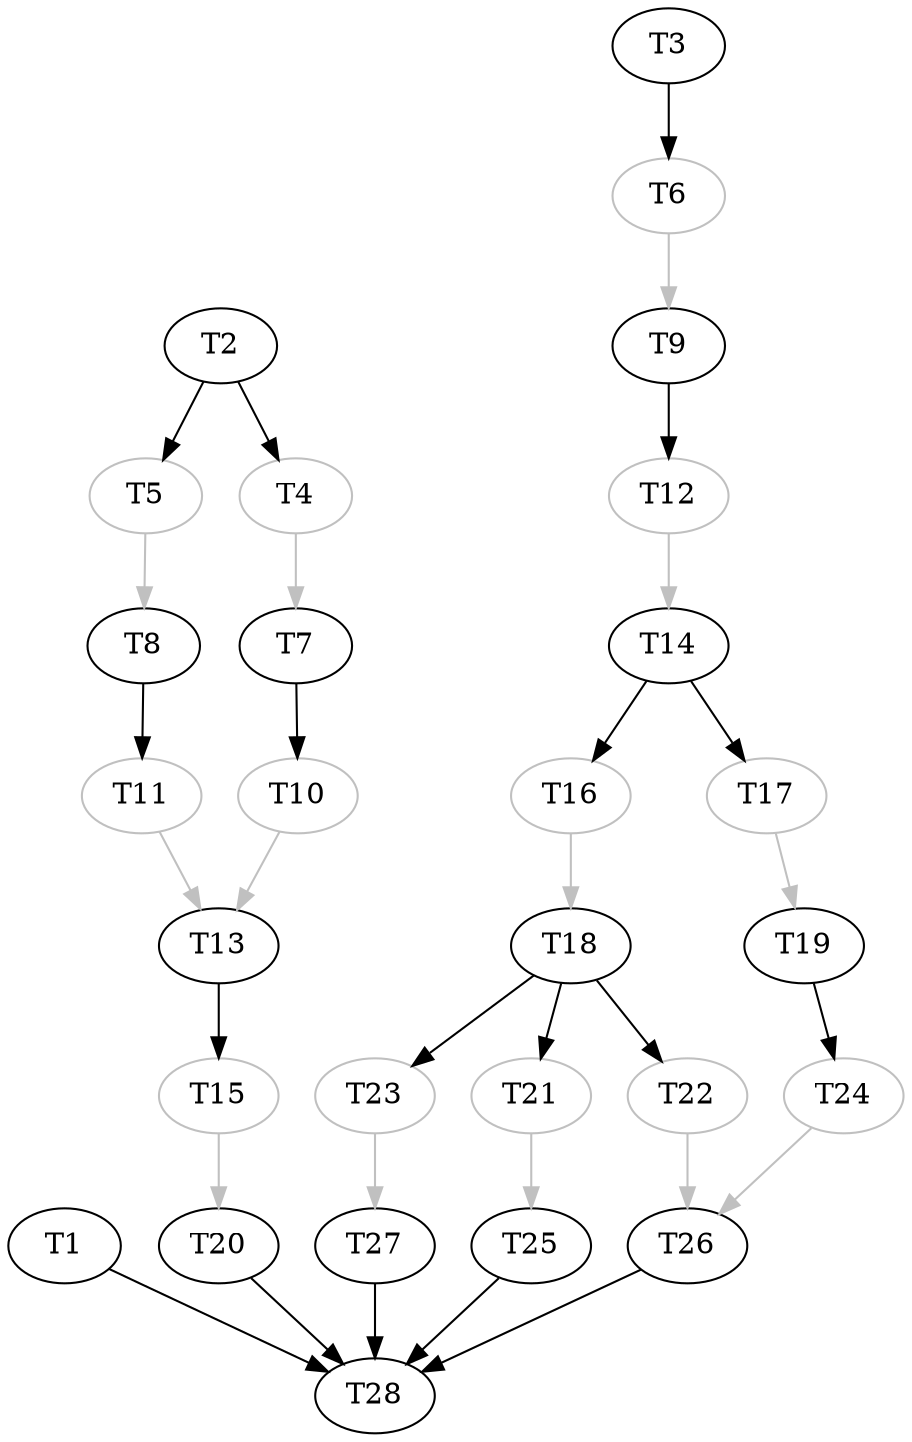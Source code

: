 digraph DAG_Schedule {
  T1 [size="4", overhead="0.04", color="black"]
  T1 -> T28 [size="4", color="black"]
  T2 [size="17", overhead="0.12", color="black"]
  T2 -> T4 [size="17", color="black"]
  T2 -> T5 [size="17", color="black"]
  T3 [size="16", overhead="0.2", color="black"]
  T3 -> T6 [size="16", color="black"]
  T4 [size="1", overhead="0.0", color="grey"]
  T4 -> T7 [size="1", color="grey"]
  T5 [size="1", overhead="0.0", color="grey"]
  T5 -> T8 [size="1", color="grey"]
  T6 [size="1", overhead="0.0", color="grey"]
  T6 -> T9 [size="1", color="grey"]
  T7 [size="3", overhead="0.14", color="black"]
  T7 -> T10 [size="3", color="black"]
  T8 [size="40", overhead="0.09", color="black"]
  T8 -> T11 [size="40", color="black"]
  T9 [size="29", overhead="0.02", color="black"]
  T9 -> T12 [size="29", color="black"]
  T10 [size="1", overhead="0.0", color="grey"]
  T10 -> T13 [size="1", color="grey"]
  T11 [size="1", overhead="0.0", color="grey"]
  T11 -> T13 [size="1", color="grey"]
  T12 [size="1", overhead="0.0", color="grey"]
  T12 -> T14 [size="1", color="grey"]
  T13 [size="550", overhead="0.12", color="black"]
  T13 -> T15 [size="550", color="black"]
  T14 [size="68", overhead="0.08", color="black"]
  T14 -> T16 [size="68", color="black"]
  T14 -> T17 [size="68", color="black"]
  T15 [size="1", overhead="0.0", color="grey"]
  T15 -> T20 [size="1", color="grey"]
  T16 [size="1", overhead="0.0", color="grey"]
  T16 -> T18 [size="1", color="grey"]
  T17 [size="1", overhead="0.0", color="grey"]
  T17 -> T19 [size="1", color="grey"]
  T18 [size="7", overhead="0.17", color="black"]
  T18 -> T21 [size="7", color="black"]
  T18 -> T22 [size="7", color="black"]
  T18 -> T23 [size="7", color="black"]
  T19 [size="2", overhead="0.17", color="black"]
  T19 -> T24 [size="2", color="black"]
  T20 [size="3", overhead="0.03", color="black"]
  T20 -> T28 [size="3", color="black"]
  T21 [size="1", overhead="0.0", color="grey"]
  T21 -> T25 [size="1", color="grey"]
  T22 [size="1", overhead="0.0", color="grey"]
  T22 -> T26 [size="1", color="grey"]
  T23 [size="1", overhead="0.0", color="grey"]
  T23 -> T27 [size="1", color="grey"]
  T24 [size="1", overhead="0.0", color="grey"]
  T24 -> T26 [size="1", color="grey"]
  T25 [size="32", overhead="0.04", color="black"]
  T25 -> T28 [size="32", color="black"]
  T26 [size="597", overhead="0.02", color="black"]
  T26 -> T28 [size="597", color="black"]
  T27 [size="16", overhead="0.18", color="black"]
  T27 -> T28 [size="16", color="black"]
  T28 [size="1", overhead="0.0", color="black"]
}
